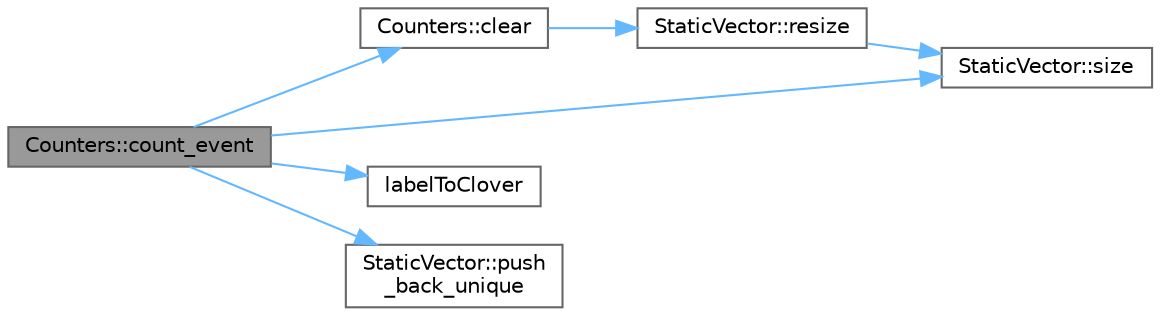 digraph "Counters::count_event"
{
 // LATEX_PDF_SIZE
  bgcolor="transparent";
  edge [fontname=Helvetica,fontsize=10,labelfontname=Helvetica,labelfontsize=10];
  node [fontname=Helvetica,fontsize=10,shape=box,height=0.2,width=0.4];
  rankdir="LR";
  Node1 [id="Node000001",label="Counters::count_event",height=0.2,width=0.4,color="gray40", fillcolor="grey60", style="filled", fontcolor="black",tooltip=" "];
  Node1 -> Node2 [id="edge1_Node000001_Node000002",color="steelblue1",style="solid",tooltip=" "];
  Node2 [id="Node000002",label="Counters::clear",height=0.2,width=0.4,color="grey40", fillcolor="white", style="filled",URL="$class_counters.html#ada46b45bb45210aad28a4ebbd23f98f8",tooltip=" "];
  Node2 -> Node3 [id="edge2_Node000002_Node000003",color="steelblue1",style="solid",tooltip=" "];
  Node3 [id="Node000003",label="StaticVector::resize",height=0.2,width=0.4,color="grey40", fillcolor="white", style="filled",URL="$class_static_vector.html#a98db043672c19cb73870db3cd7a2685e",tooltip=" "];
  Node3 -> Node4 [id="edge3_Node000003_Node000004",color="steelblue1",style="solid",tooltip=" "];
  Node4 [id="Node000004",label="StaticVector::size",height=0.2,width=0.4,color="grey40", fillcolor="white", style="filled",URL="$class_static_vector.html#a0eae0f472af860ccac08ba812702fe58",tooltip=" "];
  Node1 -> Node5 [id="edge4_Node000001_Node000005",color="steelblue1",style="solid",tooltip=" "];
  Node5 [id="Node000005",label="labelToClover",height=0.2,width=0.4,color="grey40", fillcolor="white", style="filled",URL="$_detectors_8hpp.html#ad8dfa26bdcfba0e7565a7b2bf4c7ada5",tooltip=" "];
  Node1 -> Node6 [id="edge5_Node000001_Node000006",color="steelblue1",style="solid",tooltip=" "];
  Node6 [id="Node000006",label="StaticVector::push\l_back_unique",height=0.2,width=0.4,color="grey40", fillcolor="white", style="filled",URL="$class_static_vector.html#a8f7771c0283c2b2e75b02cef0ba0fce7",tooltip=" "];
  Node1 -> Node4 [id="edge6_Node000001_Node000004",color="steelblue1",style="solid",tooltip=" "];
}
